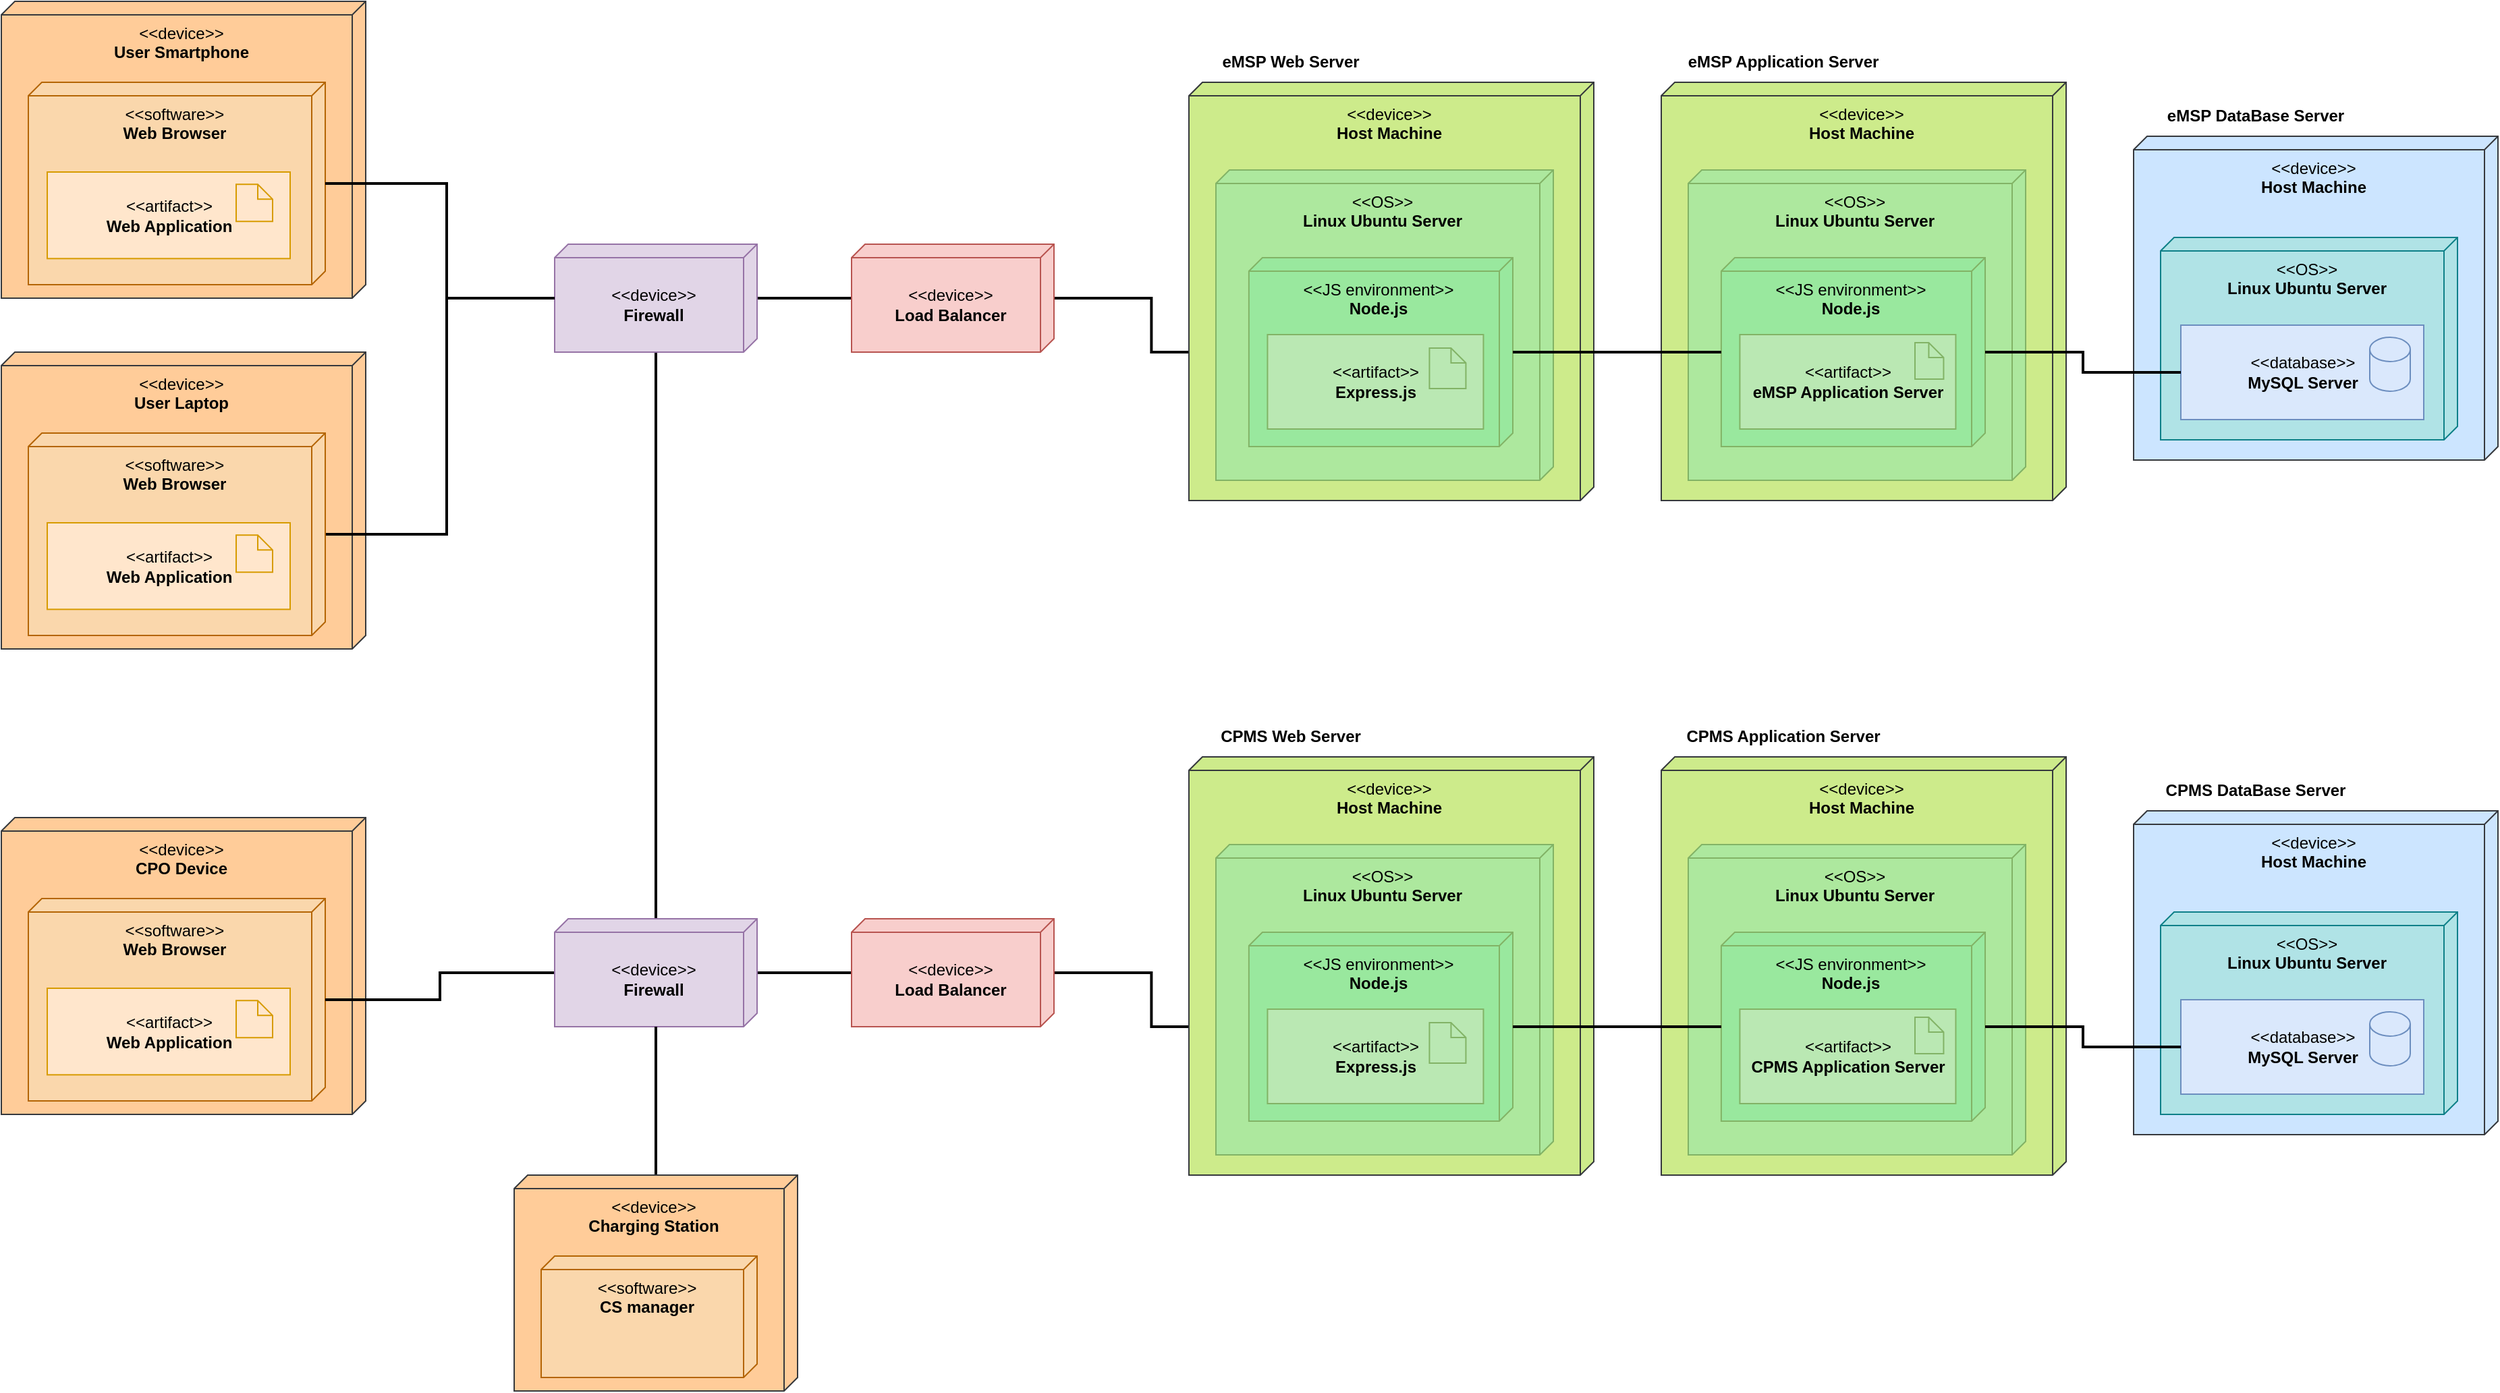 <mxfile version="20.5.3" type="device"><diagram id="FWNlCiKIMNpH-aus7oqE" name="Pagina-1"><mxGraphModel dx="2062" dy="1112" grid="1" gridSize="10" guides="1" tooltips="1" connect="1" arrows="1" fold="1" page="1" pageScale="1" pageWidth="1654" pageHeight="1169" math="0" shadow="0"><root><mxCell id="0"/><mxCell id="1" parent="0"/><mxCell id="hPIfKM_-BMrDShl6Spfe-6" value="&lt;div align=&quot;center&quot;&gt;&amp;lt;&amp;lt;device&amp;gt;&amp;gt;&lt;/div&gt;&lt;b&gt;User Laptop&lt;/b&gt;" style="verticalAlign=top;align=center;shape=cube;size=10;direction=south;fontStyle=0;html=1;boundedLbl=1;spacingLeft=5;fillColor=#ffcc99;strokeColor=#36393d;" vertex="1" parent="1"><mxGeometry x="180" y="660" width="270" height="220" as="geometry"/></mxCell><mxCell id="hPIfKM_-BMrDShl6Spfe-78" style="edgeStyle=orthogonalEdgeStyle;rounded=0;orthogonalLoop=1;jettySize=auto;html=1;strokeWidth=2;endArrow=none;endFill=0;" edge="1" parent="hPIfKM_-BMrDShl6Spfe-6" source="hPIfKM_-BMrDShl6Spfe-7" target="hPIfKM_-BMrDShl6Spfe-14"><mxGeometry relative="1" as="geometry"><Array as="points"><mxPoint x="330" y="135"/><mxPoint x="330" y="-40"/></Array></mxGeometry></mxCell><mxCell id="hPIfKM_-BMrDShl6Spfe-7" value="&lt;div&gt;&amp;lt;&amp;lt;software&amp;gt;&amp;gt;&lt;/div&gt;&lt;div&gt;&lt;b&gt;Web Browser&lt;/b&gt;&lt;br&gt;&lt;/div&gt;" style="verticalAlign=top;align=center;shape=cube;size=10;direction=south;html=1;boundedLbl=1;spacingLeft=5;fillColor=#fad7ac;strokeColor=#b46504;" vertex="1" parent="hPIfKM_-BMrDShl6Spfe-6"><mxGeometry width="220" height="150" relative="1" as="geometry"><mxPoint x="20" y="60" as="offset"/></mxGeometry></mxCell><mxCell id="hPIfKM_-BMrDShl6Spfe-8" value="&lt;div&gt;&amp;lt;&amp;lt;artifact&amp;gt;&amp;gt;&lt;/div&gt;&lt;div&gt;&lt;b&gt;Web Application&lt;/b&gt;&lt;/div&gt;" style="html=1;fillColor=#ffe6cc;strokeColor=#d79b00;" vertex="1" parent="hPIfKM_-BMrDShl6Spfe-6"><mxGeometry x="34" y="126.5" width="180" height="64.167" as="geometry"/></mxCell><mxCell id="hPIfKM_-BMrDShl6Spfe-9" value="" style="shape=note2;boundedLbl=1;whiteSpace=wrap;html=1;size=11;verticalAlign=top;align=center;fillColor=#ffe6cc;strokeColor=#d79b00;" vertex="1" parent="hPIfKM_-BMrDShl6Spfe-6"><mxGeometry x="174" y="135.667" width="27" height="27.5" as="geometry"/></mxCell><mxCell id="hPIfKM_-BMrDShl6Spfe-74" style="edgeStyle=orthogonalEdgeStyle;rounded=0;orthogonalLoop=1;jettySize=auto;html=1;endArrow=none;endFill=0;strokeWidth=2;" edge="1" parent="1" source="hPIfKM_-BMrDShl6Spfe-14" target="hPIfKM_-BMrDShl6Spfe-50"><mxGeometry relative="1" as="geometry"/></mxCell><mxCell id="hPIfKM_-BMrDShl6Spfe-81" style="edgeStyle=orthogonalEdgeStyle;rounded=0;orthogonalLoop=1;jettySize=auto;html=1;strokeWidth=2;endArrow=none;endFill=0;" edge="1" parent="1" source="hPIfKM_-BMrDShl6Spfe-14" target="hPIfKM_-BMrDShl6Spfe-16"><mxGeometry relative="1" as="geometry"/></mxCell><mxCell id="hPIfKM_-BMrDShl6Spfe-14" value="&lt;div align=&quot;center&quot;&gt;&lt;br&gt;&lt;/div&gt;&lt;div align=&quot;center&quot;&gt;&amp;lt;&amp;lt;device&amp;gt;&amp;gt;&lt;br&gt;&lt;/div&gt;&lt;div align=&quot;center&quot;&gt;&lt;b&gt;Firewall&lt;/b&gt;&lt;/div&gt;" style="verticalAlign=top;align=center;shape=cube;size=10;direction=south;fontStyle=0;html=1;boundedLbl=1;spacingLeft=5;fillColor=#e1d5e7;strokeColor=#9673a6;" vertex="1" parent="1"><mxGeometry x="590" y="580" width="150" height="80" as="geometry"/></mxCell><mxCell id="hPIfKM_-BMrDShl6Spfe-82" style="edgeStyle=orthogonalEdgeStyle;rounded=0;orthogonalLoop=1;jettySize=auto;html=1;strokeWidth=2;endArrow=none;endFill=0;" edge="1" parent="1" source="hPIfKM_-BMrDShl6Spfe-16" target="hPIfKM_-BMrDShl6Spfe-37"><mxGeometry relative="1" as="geometry"/></mxCell><mxCell id="hPIfKM_-BMrDShl6Spfe-16" value="&lt;div align=&quot;center&quot;&gt;&lt;br&gt;&lt;/div&gt;&lt;div align=&quot;center&quot;&gt;&amp;lt;&amp;lt;device&amp;gt;&amp;gt;&lt;br&gt;&lt;/div&gt;&lt;div align=&quot;center&quot;&gt;&lt;b&gt;Load Balancer&lt;/b&gt;&lt;/div&gt;" style="verticalAlign=top;align=center;shape=cube;size=10;direction=south;fontStyle=0;html=1;boundedLbl=1;spacingLeft=5;fillColor=#f8cecc;strokeColor=#b85450;" vertex="1" parent="1"><mxGeometry x="810" y="580" width="150" height="80" as="geometry"/></mxCell><mxCell id="hPIfKM_-BMrDShl6Spfe-17" value="&lt;div align=&quot;center&quot;&gt;&amp;lt;&amp;lt;device&amp;gt;&amp;gt;&lt;/div&gt;&lt;b&gt;Host Machine&lt;/b&gt;" style="verticalAlign=top;align=center;shape=cube;size=10;direction=south;fontStyle=0;html=1;boundedLbl=1;spacingLeft=5;fillColor=#cdeb8b;strokeColor=#36393d;" vertex="1" parent="1"><mxGeometry x="1060" y="460" width="300" height="310" as="geometry"/></mxCell><mxCell id="hPIfKM_-BMrDShl6Spfe-18" value="&lt;div&gt;&amp;lt;&amp;lt;OS&amp;gt;&amp;gt;&lt;/div&gt;&lt;div&gt;&lt;b&gt;Linux Ubuntu Server&lt;/b&gt;&lt;br&gt;&lt;/div&gt;" style="verticalAlign=top;align=center;shape=cube;size=10;direction=south;html=1;boundedLbl=1;spacingLeft=5;fillColor=#ADE89E;strokeColor=#82b366;" vertex="1" parent="hPIfKM_-BMrDShl6Spfe-17"><mxGeometry width="250" height="230" relative="1" as="geometry"><mxPoint x="20" y="65" as="offset"/></mxGeometry></mxCell><mxCell id="hPIfKM_-BMrDShl6Spfe-37" value="&lt;div&gt;&amp;lt;&amp;lt;JS environment&amp;gt;&amp;gt;&lt;/div&gt;&lt;div&gt;&lt;b&gt;Node.js&lt;/b&gt;&lt;/div&gt;" style="verticalAlign=top;align=center;shape=cube;size=10;direction=south;html=1;boundedLbl=1;spacingLeft=5;fillColor=#99E89E;strokeColor=#82b366;" vertex="1" parent="hPIfKM_-BMrDShl6Spfe-17"><mxGeometry x="44.44" y="130" width="195.56" height="140" as="geometry"/></mxCell><mxCell id="hPIfKM_-BMrDShl6Spfe-19" value="&lt;div&gt;&amp;lt;&amp;lt;artifact&amp;gt;&amp;gt;&lt;/div&gt;&lt;div&gt;&lt;b&gt;Express.js&lt;/b&gt;&lt;br&gt;&lt;/div&gt;" style="html=1;fillColor=#BAE8B3;strokeColor=#82b366;" vertex="1" parent="hPIfKM_-BMrDShl6Spfe-17"><mxGeometry x="58.22" y="187" width="160" height="70" as="geometry"/></mxCell><mxCell id="hPIfKM_-BMrDShl6Spfe-20" value="" style="shape=note2;boundedLbl=1;whiteSpace=wrap;html=1;size=11;verticalAlign=top;align=center;fillColor=#BAE8B3;strokeColor=#82b366;" vertex="1" parent="hPIfKM_-BMrDShl6Spfe-17"><mxGeometry x="178.22" y="197" width="27" height="30" as="geometry"/></mxCell><mxCell id="hPIfKM_-BMrDShl6Spfe-22" value="&lt;div align=&quot;center&quot;&gt;&amp;lt;&amp;lt;device&amp;gt;&amp;gt;&lt;/div&gt;&lt;b&gt;User Smartphone&lt;/b&gt;" style="verticalAlign=top;align=center;shape=cube;size=10;direction=south;fontStyle=0;html=1;boundedLbl=1;spacingLeft=5;fillColor=#ffcc99;strokeColor=#36393d;" vertex="1" parent="1"><mxGeometry x="180" y="400" width="270" height="220" as="geometry"/></mxCell><mxCell id="hPIfKM_-BMrDShl6Spfe-23" value="&lt;div&gt;&amp;lt;&amp;lt;software&amp;gt;&amp;gt;&lt;/div&gt;&lt;div&gt;&lt;b&gt;Web Browser&lt;/b&gt;&lt;br&gt;&lt;/div&gt;" style="verticalAlign=top;align=center;shape=cube;size=10;direction=south;html=1;boundedLbl=1;spacingLeft=5;fillColor=#fad7ac;strokeColor=#b46504;" vertex="1" parent="hPIfKM_-BMrDShl6Spfe-22"><mxGeometry width="220" height="150" relative="1" as="geometry"><mxPoint x="20" y="60" as="offset"/></mxGeometry></mxCell><mxCell id="hPIfKM_-BMrDShl6Spfe-24" value="&lt;div&gt;&amp;lt;&amp;lt;artifact&amp;gt;&amp;gt;&lt;/div&gt;&lt;div&gt;&lt;b&gt;Web Application&lt;/b&gt;&lt;br&gt;&lt;/div&gt;" style="html=1;fillColor=#ffe6cc;strokeColor=#d79b00;" vertex="1" parent="hPIfKM_-BMrDShl6Spfe-22"><mxGeometry x="34" y="126.5" width="180" height="64.167" as="geometry"/></mxCell><mxCell id="hPIfKM_-BMrDShl6Spfe-25" value="" style="shape=note2;boundedLbl=1;whiteSpace=wrap;html=1;size=11;verticalAlign=top;align=center;fillColor=#ffe6cc;strokeColor=#d79b00;" vertex="1" parent="hPIfKM_-BMrDShl6Spfe-22"><mxGeometry x="174" y="135.667" width="27" height="27.5" as="geometry"/></mxCell><mxCell id="hPIfKM_-BMrDShl6Spfe-30" value="&lt;b&gt;eMSP Web Server&lt;br&gt;&lt;/b&gt;" style="text;html=1;align=center;verticalAlign=middle;resizable=0;points=[];autosize=1;strokeColor=none;fillColor=none;" vertex="1" parent="1"><mxGeometry x="1070" y="430" width="130" height="30" as="geometry"/></mxCell><mxCell id="hPIfKM_-BMrDShl6Spfe-31" value="&lt;b&gt;eMSP &lt;/b&gt;&lt;b&gt;Application Server&lt;br&gt;&lt;/b&gt;" style="text;html=1;align=center;verticalAlign=middle;resizable=0;points=[];autosize=1;strokeColor=none;fillColor=none;" vertex="1" parent="1"><mxGeometry x="1420" y="430" width="160" height="30" as="geometry"/></mxCell><mxCell id="hPIfKM_-BMrDShl6Spfe-32" value="&lt;div align=&quot;center&quot;&gt;&amp;lt;&amp;lt;device&amp;gt;&amp;gt;&lt;/div&gt;&lt;b&gt;Host Machine&lt;/b&gt;" style="verticalAlign=top;align=center;shape=cube;size=10;direction=south;fontStyle=0;html=1;boundedLbl=1;spacingLeft=5;fillColor=#cce5ff;strokeColor=#36393d;" vertex="1" parent="1"><mxGeometry x="1760" y="500" width="270" height="240" as="geometry"/></mxCell><mxCell id="hPIfKM_-BMrDShl6Spfe-33" value="&lt;div&gt;&amp;lt;&amp;lt;OS&amp;gt;&amp;gt;&lt;/div&gt;&lt;div&gt;&lt;b&gt;Linux Ubuntu Server&lt;/b&gt;&lt;br&gt;&lt;/div&gt;" style="verticalAlign=top;align=center;shape=cube;size=10;direction=south;html=1;boundedLbl=1;spacingLeft=5;fillColor=#b0e3e6;strokeColor=#0e8088;" vertex="1" parent="hPIfKM_-BMrDShl6Spfe-32"><mxGeometry width="220" height="150" relative="1" as="geometry"><mxPoint x="20" y="75" as="offset"/></mxGeometry></mxCell><mxCell id="hPIfKM_-BMrDShl6Spfe-34" value="&lt;div&gt;&amp;lt;&amp;lt;database&amp;gt;&amp;gt;&lt;/div&gt;&lt;div&gt;&lt;b&gt;MySQL Server&lt;/b&gt;&lt;br&gt;&lt;/div&gt;" style="html=1;fillColor=#dae8fc;strokeColor=#6c8ebf;" vertex="1" parent="hPIfKM_-BMrDShl6Spfe-32"><mxGeometry x="35" y="140" width="180" height="70" as="geometry"/></mxCell><mxCell id="hPIfKM_-BMrDShl6Spfe-36" value="&lt;b&gt;eMSP &lt;/b&gt;&lt;b&gt;DataBase Server&lt;br&gt;&lt;/b&gt;" style="text;html=1;align=center;verticalAlign=middle;resizable=0;points=[];autosize=1;strokeColor=none;fillColor=none;" vertex="1" parent="1"><mxGeometry x="1770" y="470" width="160" height="30" as="geometry"/></mxCell><mxCell id="hPIfKM_-BMrDShl6Spfe-40" value="&lt;div align=&quot;center&quot;&gt;&amp;lt;&amp;lt;device&amp;gt;&amp;gt;&lt;/div&gt;&lt;b&gt;Host Machine&lt;/b&gt;" style="verticalAlign=top;align=center;shape=cube;size=10;direction=south;fontStyle=0;html=1;boundedLbl=1;spacingLeft=5;fillColor=#cdeb8b;strokeColor=#36393d;" vertex="1" parent="1"><mxGeometry x="1410" y="460" width="300" height="310" as="geometry"/></mxCell><mxCell id="hPIfKM_-BMrDShl6Spfe-41" value="&lt;div&gt;&amp;lt;&amp;lt;OS&amp;gt;&amp;gt;&lt;/div&gt;&lt;div&gt;&lt;b&gt;Linux Ubuntu Server&lt;/b&gt;&lt;br&gt;&lt;/div&gt;" style="verticalAlign=top;align=center;shape=cube;size=10;direction=south;html=1;boundedLbl=1;spacingLeft=5;fillColor=#ADE89E;strokeColor=#82b366;" vertex="1" parent="hPIfKM_-BMrDShl6Spfe-40"><mxGeometry width="250" height="230" relative="1" as="geometry"><mxPoint x="20" y="65" as="offset"/></mxGeometry></mxCell><mxCell id="hPIfKM_-BMrDShl6Spfe-42" value="&lt;div&gt;&amp;lt;&amp;lt;JS environment&amp;gt;&amp;gt;&lt;/div&gt;&lt;div&gt;&lt;b&gt;Node.js&lt;/b&gt;&lt;/div&gt;" style="verticalAlign=top;align=center;shape=cube;size=10;direction=south;html=1;boundedLbl=1;spacingLeft=5;fillColor=#99E89E;strokeColor=#82b366;" vertex="1" parent="hPIfKM_-BMrDShl6Spfe-40"><mxGeometry x="44.44" y="130" width="195.56" height="140" as="geometry"/></mxCell><mxCell id="hPIfKM_-BMrDShl6Spfe-43" value="&lt;div&gt;&amp;lt;&amp;lt;artifact&amp;gt;&amp;gt;&lt;/div&gt;&lt;div&gt;&lt;b&gt;eMSP Application Server&lt;/b&gt;&lt;br&gt;&lt;/div&gt;" style="html=1;fillColor=#BAE8B3;strokeColor=#82b366;" vertex="1" parent="hPIfKM_-BMrDShl6Spfe-40"><mxGeometry x="58.22" y="187" width="160" height="70" as="geometry"/></mxCell><mxCell id="hPIfKM_-BMrDShl6Spfe-44" value="" style="shape=note2;boundedLbl=1;whiteSpace=wrap;html=1;size=11;verticalAlign=top;align=center;fillColor=#BAE8B3;strokeColor=#82b366;" vertex="1" parent="hPIfKM_-BMrDShl6Spfe-40"><mxGeometry x="188" y="193" width="21.22" height="27" as="geometry"/></mxCell><mxCell id="hPIfKM_-BMrDShl6Spfe-46" value="&lt;div align=&quot;center&quot;&gt;&amp;lt;&amp;lt;device&amp;gt;&amp;gt;&lt;/div&gt;&lt;b&gt;CPO Device&lt;br&gt;&lt;/b&gt;" style="verticalAlign=top;align=center;shape=cube;size=10;direction=south;fontStyle=0;html=1;boundedLbl=1;spacingLeft=5;fillColor=#ffcc99;strokeColor=#36393d;" vertex="1" parent="1"><mxGeometry x="180" y="1005" width="270" height="220" as="geometry"/></mxCell><mxCell id="hPIfKM_-BMrDShl6Spfe-47" value="&lt;div&gt;&amp;lt;&amp;lt;software&amp;gt;&amp;gt;&lt;/div&gt;&lt;div&gt;&lt;b&gt;Web Browser&lt;/b&gt;&lt;br&gt;&lt;/div&gt;" style="verticalAlign=top;align=center;shape=cube;size=10;direction=south;html=1;boundedLbl=1;spacingLeft=5;fillColor=#fad7ac;strokeColor=#b46504;" vertex="1" parent="hPIfKM_-BMrDShl6Spfe-46"><mxGeometry width="220" height="150" relative="1" as="geometry"><mxPoint x="20" y="60" as="offset"/></mxGeometry></mxCell><mxCell id="hPIfKM_-BMrDShl6Spfe-48" value="&lt;div&gt;&amp;lt;&amp;lt;artifact&amp;gt;&amp;gt;&lt;/div&gt;&lt;div&gt;&lt;b&gt;Web Application&lt;/b&gt;&lt;/div&gt;" style="html=1;fillColor=#ffe6cc;strokeColor=#d79b00;" vertex="1" parent="hPIfKM_-BMrDShl6Spfe-46"><mxGeometry x="34" y="126.5" width="180" height="64.167" as="geometry"/></mxCell><mxCell id="hPIfKM_-BMrDShl6Spfe-49" value="" style="shape=note2;boundedLbl=1;whiteSpace=wrap;html=1;size=11;verticalAlign=top;align=center;fillColor=#ffe6cc;strokeColor=#d79b00;" vertex="1" parent="hPIfKM_-BMrDShl6Spfe-46"><mxGeometry x="174" y="135.667" width="27" height="27.5" as="geometry"/></mxCell><mxCell id="hPIfKM_-BMrDShl6Spfe-79" style="edgeStyle=orthogonalEdgeStyle;rounded=0;orthogonalLoop=1;jettySize=auto;html=1;strokeWidth=2;endArrow=none;endFill=0;" edge="1" parent="hPIfKM_-BMrDShl6Spfe-46" source="hPIfKM_-BMrDShl6Spfe-47" target="hPIfKM_-BMrDShl6Spfe-50"><mxGeometry relative="1" as="geometry"/></mxCell><mxCell id="hPIfKM_-BMrDShl6Spfe-80" style="edgeStyle=orthogonalEdgeStyle;rounded=0;orthogonalLoop=1;jettySize=auto;html=1;strokeWidth=2;endArrow=none;endFill=0;" edge="1" parent="1" source="hPIfKM_-BMrDShl6Spfe-50" target="hPIfKM_-BMrDShl6Spfe-51"><mxGeometry relative="1" as="geometry"/></mxCell><mxCell id="hPIfKM_-BMrDShl6Spfe-50" value="&lt;div align=&quot;center&quot;&gt;&lt;br&gt;&lt;/div&gt;&lt;div align=&quot;center&quot;&gt;&amp;lt;&amp;lt;device&amp;gt;&amp;gt;&lt;br&gt;&lt;/div&gt;&lt;div align=&quot;center&quot;&gt;&lt;b&gt;Firewall&lt;/b&gt;&lt;/div&gt;" style="verticalAlign=top;align=center;shape=cube;size=10;direction=south;fontStyle=0;html=1;boundedLbl=1;spacingLeft=5;fillColor=#e1d5e7;strokeColor=#9673a6;" vertex="1" parent="1"><mxGeometry x="590" y="1080" width="150" height="80" as="geometry"/></mxCell><mxCell id="hPIfKM_-BMrDShl6Spfe-89" style="edgeStyle=orthogonalEdgeStyle;rounded=0;orthogonalLoop=1;jettySize=auto;html=1;strokeWidth=2;endArrow=none;endFill=0;" edge="1" parent="1" source="hPIfKM_-BMrDShl6Spfe-51" target="hPIfKM_-BMrDShl6Spfe-54"><mxGeometry relative="1" as="geometry"/></mxCell><mxCell id="hPIfKM_-BMrDShl6Spfe-51" value="&lt;div align=&quot;center&quot;&gt;&lt;br&gt;&lt;/div&gt;&lt;div align=&quot;center&quot;&gt;&amp;lt;&amp;lt;device&amp;gt;&amp;gt;&lt;br&gt;&lt;/div&gt;&lt;div align=&quot;center&quot;&gt;&lt;b&gt;Load Balancer&lt;/b&gt;&lt;/div&gt;" style="verticalAlign=top;align=center;shape=cube;size=10;direction=south;fontStyle=0;html=1;boundedLbl=1;spacingLeft=5;fillColor=#f8cecc;strokeColor=#b85450;" vertex="1" parent="1"><mxGeometry x="810" y="1080" width="150" height="80" as="geometry"/></mxCell><mxCell id="hPIfKM_-BMrDShl6Spfe-52" value="&lt;div align=&quot;center&quot;&gt;&amp;lt;&amp;lt;device&amp;gt;&amp;gt;&lt;/div&gt;&lt;b&gt;Host Machine&lt;/b&gt;" style="verticalAlign=top;align=center;shape=cube;size=10;direction=south;fontStyle=0;html=1;boundedLbl=1;spacingLeft=5;fillColor=#cdeb8b;strokeColor=#36393d;" vertex="1" parent="1"><mxGeometry x="1060" y="960" width="300" height="310" as="geometry"/></mxCell><mxCell id="hPIfKM_-BMrDShl6Spfe-53" value="&lt;div&gt;&amp;lt;&amp;lt;OS&amp;gt;&amp;gt;&lt;/div&gt;&lt;div&gt;&lt;b&gt;Linux Ubuntu Server&lt;/b&gt;&lt;br&gt;&lt;/div&gt;" style="verticalAlign=top;align=center;shape=cube;size=10;direction=south;html=1;boundedLbl=1;spacingLeft=5;fillColor=#ADE89E;strokeColor=#82b366;" vertex="1" parent="hPIfKM_-BMrDShl6Spfe-52"><mxGeometry width="250" height="230" relative="1" as="geometry"><mxPoint x="20" y="65" as="offset"/></mxGeometry></mxCell><mxCell id="hPIfKM_-BMrDShl6Spfe-54" value="&lt;div&gt;&amp;lt;&amp;lt;JS environment&amp;gt;&amp;gt;&lt;/div&gt;&lt;div&gt;&lt;b&gt;Node.js&lt;/b&gt;&lt;/div&gt;" style="verticalAlign=top;align=center;shape=cube;size=10;direction=south;html=1;boundedLbl=1;spacingLeft=5;fillColor=#99E89E;strokeColor=#82b366;" vertex="1" parent="hPIfKM_-BMrDShl6Spfe-52"><mxGeometry x="44.44" y="130" width="195.56" height="140" as="geometry"/></mxCell><mxCell id="hPIfKM_-BMrDShl6Spfe-55" value="&lt;div&gt;&amp;lt;&amp;lt;artifact&amp;gt;&amp;gt;&lt;/div&gt;&lt;div&gt;&lt;b&gt;Express.js&lt;/b&gt;&lt;br&gt;&lt;/div&gt;" style="html=1;fillColor=#BAE8B3;strokeColor=#82b366;" vertex="1" parent="hPIfKM_-BMrDShl6Spfe-52"><mxGeometry x="58.22" y="187" width="160" height="70" as="geometry"/></mxCell><mxCell id="hPIfKM_-BMrDShl6Spfe-56" value="" style="shape=note2;boundedLbl=1;whiteSpace=wrap;html=1;size=11;verticalAlign=top;align=center;fillColor=#BAE8B3;strokeColor=#82b366;" vertex="1" parent="hPIfKM_-BMrDShl6Spfe-52"><mxGeometry x="178.22" y="197" width="27" height="30" as="geometry"/></mxCell><mxCell id="hPIfKM_-BMrDShl6Spfe-61" value="&lt;b&gt;CPMS Web Server&lt;br&gt;&lt;/b&gt;" style="text;html=1;align=center;verticalAlign=middle;resizable=0;points=[];autosize=1;strokeColor=none;fillColor=none;" vertex="1" parent="1"><mxGeometry x="1070" y="930" width="130" height="30" as="geometry"/></mxCell><mxCell id="hPIfKM_-BMrDShl6Spfe-62" value="&lt;b&gt;CPMS &lt;/b&gt;&lt;b&gt;Application Server&lt;br&gt;&lt;/b&gt;" style="text;html=1;align=center;verticalAlign=middle;resizable=0;points=[];autosize=1;strokeColor=none;fillColor=none;" vertex="1" parent="1"><mxGeometry x="1420" y="930" width="160" height="30" as="geometry"/></mxCell><mxCell id="hPIfKM_-BMrDShl6Spfe-63" value="&lt;div align=&quot;center&quot;&gt;&amp;lt;&amp;lt;device&amp;gt;&amp;gt;&lt;/div&gt;&lt;b&gt;Host Machine&lt;/b&gt;" style="verticalAlign=top;align=center;shape=cube;size=10;direction=south;fontStyle=0;html=1;boundedLbl=1;spacingLeft=5;fillColor=#cce5ff;strokeColor=#36393d;" vertex="1" parent="1"><mxGeometry x="1760" y="1000" width="270" height="240" as="geometry"/></mxCell><mxCell id="hPIfKM_-BMrDShl6Spfe-64" value="&lt;div&gt;&amp;lt;&amp;lt;OS&amp;gt;&amp;gt;&lt;/div&gt;&lt;div&gt;&lt;b&gt;Linux Ubuntu Server&lt;/b&gt;&lt;br&gt;&lt;/div&gt;" style="verticalAlign=top;align=center;shape=cube;size=10;direction=south;html=1;boundedLbl=1;spacingLeft=5;fillColor=#b0e3e6;strokeColor=#0e8088;" vertex="1" parent="hPIfKM_-BMrDShl6Spfe-63"><mxGeometry width="220" height="150" relative="1" as="geometry"><mxPoint x="20" y="75" as="offset"/></mxGeometry></mxCell><mxCell id="hPIfKM_-BMrDShl6Spfe-67" value="&lt;b&gt;CPMS &lt;/b&gt;&lt;b&gt;DataBase Server&lt;br&gt;&lt;/b&gt;" style="text;html=1;align=center;verticalAlign=middle;resizable=0;points=[];autosize=1;strokeColor=none;fillColor=none;" vertex="1" parent="1"><mxGeometry x="1770" y="970" width="160" height="30" as="geometry"/></mxCell><mxCell id="hPIfKM_-BMrDShl6Spfe-68" value="&lt;div align=&quot;center&quot;&gt;&amp;lt;&amp;lt;device&amp;gt;&amp;gt;&lt;/div&gt;&lt;b&gt;Host Machine&lt;/b&gt;" style="verticalAlign=top;align=center;shape=cube;size=10;direction=south;fontStyle=0;html=1;boundedLbl=1;spacingLeft=5;fillColor=#cdeb8b;strokeColor=#36393d;" vertex="1" parent="1"><mxGeometry x="1410" y="960" width="300" height="310" as="geometry"/></mxCell><mxCell id="hPIfKM_-BMrDShl6Spfe-69" value="&lt;div&gt;&amp;lt;&amp;lt;OS&amp;gt;&amp;gt;&lt;/div&gt;&lt;div&gt;&lt;b&gt;Linux Ubuntu Server&lt;/b&gt;&lt;br&gt;&lt;/div&gt;" style="verticalAlign=top;align=center;shape=cube;size=10;direction=south;html=1;boundedLbl=1;spacingLeft=5;fillColor=#ADE89E;strokeColor=#82b366;" vertex="1" parent="hPIfKM_-BMrDShl6Spfe-68"><mxGeometry width="250" height="230" relative="1" as="geometry"><mxPoint x="20" y="65" as="offset"/></mxGeometry></mxCell><mxCell id="hPIfKM_-BMrDShl6Spfe-70" value="&lt;div&gt;&amp;lt;&amp;lt;JS environment&amp;gt;&amp;gt;&lt;/div&gt;&lt;div&gt;&lt;b&gt;Node.js&lt;/b&gt;&lt;/div&gt;" style="verticalAlign=top;align=center;shape=cube;size=10;direction=south;html=1;boundedLbl=1;spacingLeft=5;fillColor=#99E89E;strokeColor=#82b366;" vertex="1" parent="hPIfKM_-BMrDShl6Spfe-68"><mxGeometry x="44.44" y="130" width="195.56" height="140" as="geometry"/></mxCell><mxCell id="hPIfKM_-BMrDShl6Spfe-71" value="&lt;div&gt;&amp;lt;&amp;lt;artifact&amp;gt;&amp;gt;&lt;/div&gt;&lt;div&gt;&lt;b&gt;CPMS Application Server&lt;/b&gt;&lt;br&gt;&lt;/div&gt;" style="html=1;fillColor=#BAE8B3;strokeColor=#82b366;" vertex="1" parent="hPIfKM_-BMrDShl6Spfe-68"><mxGeometry x="58.22" y="187" width="160" height="70" as="geometry"/></mxCell><mxCell id="hPIfKM_-BMrDShl6Spfe-72" value="" style="shape=note2;boundedLbl=1;whiteSpace=wrap;html=1;size=11;verticalAlign=top;align=center;fillColor=#BAE8B3;strokeColor=#82b366;" vertex="1" parent="hPIfKM_-BMrDShl6Spfe-68"><mxGeometry x="188" y="193" width="21.22" height="27" as="geometry"/></mxCell><mxCell id="hPIfKM_-BMrDShl6Spfe-77" style="edgeStyle=orthogonalEdgeStyle;rounded=0;orthogonalLoop=1;jettySize=auto;html=1;strokeWidth=2;endArrow=none;endFill=0;" edge="1" parent="1" source="hPIfKM_-BMrDShl6Spfe-14" target="hPIfKM_-BMrDShl6Spfe-23"><mxGeometry relative="1" as="geometry"><Array as="points"><mxPoint x="510" y="620"/><mxPoint x="510" y="535"/></Array></mxGeometry></mxCell><mxCell id="hPIfKM_-BMrDShl6Spfe-83" style="edgeStyle=orthogonalEdgeStyle;rounded=0;orthogonalLoop=1;jettySize=auto;html=1;strokeWidth=2;endArrow=none;endFill=0;" edge="1" parent="1" source="hPIfKM_-BMrDShl6Spfe-37" target="hPIfKM_-BMrDShl6Spfe-42"><mxGeometry relative="1" as="geometry"/></mxCell><mxCell id="hPIfKM_-BMrDShl6Spfe-84" style="edgeStyle=orthogonalEdgeStyle;rounded=0;orthogonalLoop=1;jettySize=auto;html=1;strokeWidth=2;endArrow=none;endFill=0;" edge="1" parent="1" source="hPIfKM_-BMrDShl6Spfe-42" target="hPIfKM_-BMrDShl6Spfe-34"><mxGeometry relative="1" as="geometry"/></mxCell><mxCell id="hPIfKM_-BMrDShl6Spfe-85" value="" style="shape=cylinder3;whiteSpace=wrap;html=1;boundedLbl=1;backgroundOutline=1;size=9;fillColor=#dae8fc;strokeColor=#6c8ebf;" vertex="1" parent="1"><mxGeometry x="1935" y="649" width="30" height="40" as="geometry"/></mxCell><mxCell id="hPIfKM_-BMrDShl6Spfe-87" value="&lt;div&gt;&amp;lt;&amp;lt;database&amp;gt;&amp;gt;&lt;/div&gt;&lt;div&gt;&lt;b&gt;MySQL Server&lt;/b&gt;&lt;br&gt;&lt;/div&gt;" style="html=1;fillColor=#dae8fc;strokeColor=#6c8ebf;" vertex="1" parent="1"><mxGeometry x="1795" y="1140" width="180" height="70" as="geometry"/></mxCell><mxCell id="hPIfKM_-BMrDShl6Spfe-88" value="" style="shape=cylinder3;whiteSpace=wrap;html=1;boundedLbl=1;backgroundOutline=1;size=9;fillColor=#dae8fc;strokeColor=#6c8ebf;" vertex="1" parent="1"><mxGeometry x="1935" y="1149" width="30" height="40" as="geometry"/></mxCell><mxCell id="hPIfKM_-BMrDShl6Spfe-90" style="edgeStyle=orthogonalEdgeStyle;rounded=0;orthogonalLoop=1;jettySize=auto;html=1;strokeWidth=2;endArrow=none;endFill=0;" edge="1" parent="1" source="hPIfKM_-BMrDShl6Spfe-54" target="hPIfKM_-BMrDShl6Spfe-70"><mxGeometry relative="1" as="geometry"/></mxCell><mxCell id="hPIfKM_-BMrDShl6Spfe-91" style="edgeStyle=orthogonalEdgeStyle;rounded=0;orthogonalLoop=1;jettySize=auto;html=1;strokeWidth=2;endArrow=none;endFill=0;" edge="1" parent="1" source="hPIfKM_-BMrDShl6Spfe-70" target="hPIfKM_-BMrDShl6Spfe-87"><mxGeometry relative="1" as="geometry"/></mxCell><mxCell id="hPIfKM_-BMrDShl6Spfe-97" style="edgeStyle=orthogonalEdgeStyle;rounded=0;orthogonalLoop=1;jettySize=auto;html=1;strokeWidth=2;endArrow=none;endFill=0;" edge="1" parent="1" source="hPIfKM_-BMrDShl6Spfe-92" target="hPIfKM_-BMrDShl6Spfe-50"><mxGeometry relative="1" as="geometry"/></mxCell><mxCell id="hPIfKM_-BMrDShl6Spfe-92" value="&lt;div align=&quot;center&quot;&gt;&amp;lt;&amp;lt;device&amp;gt;&amp;gt;&lt;/div&gt;&lt;b&gt;Charging Station&lt;br&gt;&lt;/b&gt;" style="verticalAlign=top;align=center;shape=cube;size=10;direction=south;fontStyle=0;html=1;boundedLbl=1;spacingLeft=5;fillColor=#ffcc99;strokeColor=#36393d;" vertex="1" parent="1"><mxGeometry x="560" y="1270" width="210" height="160" as="geometry"/></mxCell><mxCell id="hPIfKM_-BMrDShl6Spfe-93" value="&lt;div&gt;&amp;lt;&amp;lt;software&amp;gt;&amp;gt;&lt;/div&gt;&lt;div&gt;&lt;b&gt;CS&lt;/b&gt; &lt;b&gt;manager&lt;/b&gt;&lt;br&gt;&lt;/div&gt;" style="verticalAlign=top;align=center;shape=cube;size=10;direction=south;html=1;boundedLbl=1;spacingLeft=5;fillColor=#fad7ac;strokeColor=#b46504;" vertex="1" parent="hPIfKM_-BMrDShl6Spfe-92"><mxGeometry width="160" height="90" relative="1" as="geometry"><mxPoint x="20" y="60" as="offset"/></mxGeometry></mxCell><mxCell id="hPIfKM_-BMrDShl6Spfe-96" style="edgeStyle=orthogonalEdgeStyle;rounded=0;orthogonalLoop=1;jettySize=auto;html=1;strokeWidth=2;endArrow=none;endFill=0;" edge="1" parent="hPIfKM_-BMrDShl6Spfe-92" source="hPIfKM_-BMrDShl6Spfe-93"><mxGeometry relative="1" as="geometry"/></mxCell></root></mxGraphModel></diagram></mxfile>